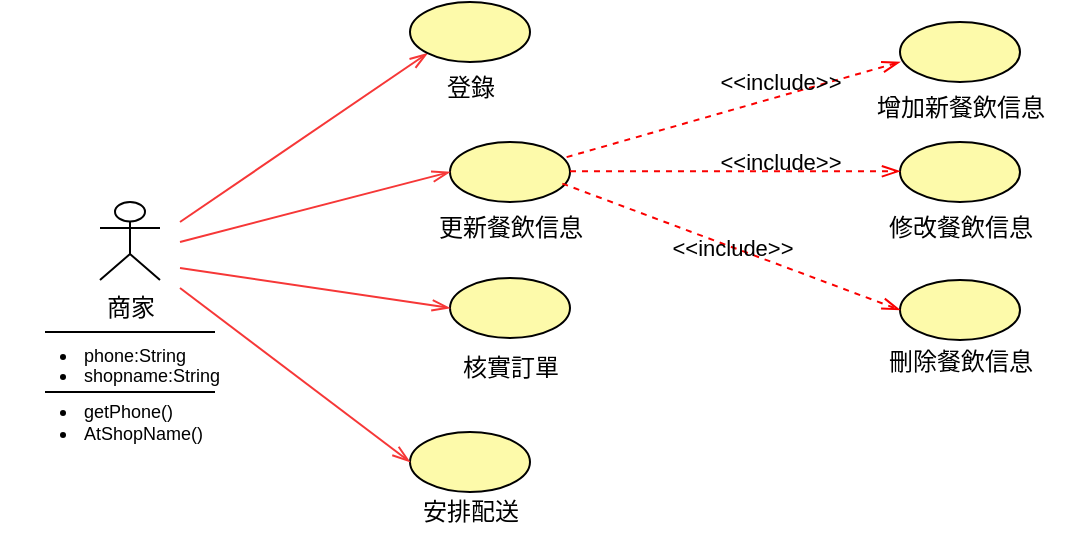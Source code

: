 <mxfile version="22.1.8" type="github">
  <diagram name="第 1 页" id="9CqnVSRlfnpbySmLdoOe">
    <mxGraphModel dx="1042" dy="535" grid="1" gridSize="10" guides="1" tooltips="1" connect="1" arrows="1" fold="1" page="1" pageScale="1" pageWidth="827" pageHeight="1169" math="0" shadow="0">
      <root>
        <mxCell id="0" />
        <mxCell id="1" parent="0" />
        <mxCell id="iO-7EGdUDJbjMX1IYMN6-1" value="商家" style="shape=umlActor;verticalLabelPosition=bottom;verticalAlign=top;html=1;outlineConnect=0;strokeColor=#000000;" parent="1" vertex="1">
          <mxGeometry x="70" y="170" width="30" height="39" as="geometry" />
        </mxCell>
        <mxCell id="iO-7EGdUDJbjMX1IYMN6-2" value="" style="line;strokeWidth=1;html=1;perimeter=backbonePerimeter;points=[];outlineConnect=0;" parent="1" vertex="1">
          <mxGeometry x="42.5" y="230" width="85" height="10" as="geometry" />
        </mxCell>
        <mxCell id="iO-7EGdUDJbjMX1IYMN6-3" value="&lt;ul style=&quot;font-size: 9px;&quot;&gt;&lt;li&gt;phone:String&lt;/li&gt;&lt;li&gt;shopname:String&lt;/li&gt;&lt;/ul&gt;" style="text;strokeColor=none;fillColor=none;html=1;whiteSpace=wrap;verticalAlign=middle;overflow=hidden;" parent="1" vertex="1">
          <mxGeometry x="20" y="230" width="130" height="40" as="geometry" />
        </mxCell>
        <mxCell id="iO-7EGdUDJbjMX1IYMN6-4" value="" style="line;strokeWidth=1;html=1;perimeter=backbonePerimeter;points=[];outlineConnect=0;" parent="1" vertex="1">
          <mxGeometry x="42.5" y="260" width="85" height="10" as="geometry" />
        </mxCell>
        <mxCell id="iO-7EGdUDJbjMX1IYMN6-5" value="&lt;ul style=&quot;font-size: 9px;&quot;&gt;&lt;li style=&quot;font-size: 9px;&quot;&gt;getPhone()&lt;/li&gt;&lt;li style=&quot;font-size: 9px;&quot;&gt;AtShopName()&lt;/li&gt;&lt;/ul&gt;" style="text;strokeColor=none;fillColor=none;html=1;whiteSpace=wrap;verticalAlign=middle;overflow=hidden;fontSize=9;" parent="1" vertex="1">
          <mxGeometry x="20" y="240" width="120" height="80" as="geometry" />
        </mxCell>
        <mxCell id="iO-7EGdUDJbjMX1IYMN6-11" value="登錄" style="text;html=1;align=center;verticalAlign=middle;resizable=0;points=[];autosize=1;strokeColor=none;fillColor=none;" parent="1" vertex="1">
          <mxGeometry x="230" y="98" width="50" height="30" as="geometry" />
        </mxCell>
        <mxCell id="iO-7EGdUDJbjMX1IYMN6-12" value="更新餐飲信息" style="text;html=1;align=center;verticalAlign=middle;resizable=0;points=[];autosize=1;strokeColor=none;fillColor=none;" parent="1" vertex="1">
          <mxGeometry x="225" y="168" width="100" height="30" as="geometry" />
        </mxCell>
        <mxCell id="iO-7EGdUDJbjMX1IYMN6-13" value="核實訂單" style="text;html=1;align=center;verticalAlign=middle;resizable=0;points=[];autosize=1;strokeColor=none;fillColor=none;" parent="1" vertex="1">
          <mxGeometry x="240" y="238" width="70" height="30" as="geometry" />
        </mxCell>
        <mxCell id="iO-7EGdUDJbjMX1IYMN6-14" value="安排配送" style="text;html=1;align=center;verticalAlign=middle;resizable=0;points=[];autosize=1;strokeColor=none;fillColor=none;" parent="1" vertex="1">
          <mxGeometry x="220" y="310" width="70" height="30" as="geometry" />
        </mxCell>
        <mxCell id="iO-7EGdUDJbjMX1IYMN6-15" value="" style="endArrow=openThin;html=1;rounded=0;endSize=7;startSize=8;entryX=0;entryY=1;entryDx=0;entryDy=0;strokeColor=#f63737;endFill=0;" parent="1" target="iO-7EGdUDJbjMX1IYMN6-16" edge="1">
          <mxGeometry width="50" height="50" relative="1" as="geometry">
            <mxPoint x="110" y="180" as="sourcePoint" />
            <mxPoint x="228.539" y="95.481" as="targetPoint" />
          </mxGeometry>
        </mxCell>
        <mxCell id="iO-7EGdUDJbjMX1IYMN6-16" value="" style="ellipse;whiteSpace=wrap;html=1;fillColor=#fdfaaa;" parent="1" vertex="1">
          <mxGeometry x="225" y="70" width="60" height="30" as="geometry" />
        </mxCell>
        <mxCell id="iO-7EGdUDJbjMX1IYMN6-17" value="" style="ellipse;whiteSpace=wrap;html=1;fillColor=#fdfaaa;" parent="1" vertex="1">
          <mxGeometry x="245" y="140" width="60" height="30" as="geometry" />
        </mxCell>
        <mxCell id="iO-7EGdUDJbjMX1IYMN6-18" value="" style="ellipse;whiteSpace=wrap;html=1;fillColor=#fdfaaa;" parent="1" vertex="1">
          <mxGeometry x="245" y="208" width="60" height="30" as="geometry" />
        </mxCell>
        <mxCell id="iO-7EGdUDJbjMX1IYMN6-19" value="" style="ellipse;whiteSpace=wrap;html=1;fillColor=#fdfaaa;" parent="1" vertex="1">
          <mxGeometry x="225" y="285" width="60" height="30" as="geometry" />
        </mxCell>
        <mxCell id="iO-7EGdUDJbjMX1IYMN6-20" value="" style="ellipse;whiteSpace=wrap;html=1;fillColor=#fdfaaa;" parent="1" vertex="1">
          <mxGeometry x="470" y="80" width="60" height="30" as="geometry" />
        </mxCell>
        <mxCell id="iO-7EGdUDJbjMX1IYMN6-21" value="" style="endArrow=openThin;html=1;rounded=0;endSize=7;startSize=8;entryX=0;entryY=0.5;entryDx=0;entryDy=0;strokeColor=#f63737;endFill=0;" parent="1" target="iO-7EGdUDJbjMX1IYMN6-17" edge="1">
          <mxGeometry width="50" height="50" relative="1" as="geometry">
            <mxPoint x="110" y="190" as="sourcePoint" />
            <mxPoint x="234" y="110" as="targetPoint" />
          </mxGeometry>
        </mxCell>
        <mxCell id="iO-7EGdUDJbjMX1IYMN6-22" value="" style="endArrow=openThin;html=1;rounded=0;endSize=7;startSize=8;entryX=0;entryY=0.5;entryDx=0;entryDy=0;strokeColor=#f63737;endFill=0;" parent="1" target="iO-7EGdUDJbjMX1IYMN6-18" edge="1">
          <mxGeometry width="50" height="50" relative="1" as="geometry">
            <mxPoint x="110" y="203" as="sourcePoint" />
            <mxPoint x="245" y="168" as="targetPoint" />
          </mxGeometry>
        </mxCell>
        <mxCell id="iO-7EGdUDJbjMX1IYMN6-23" value="" style="endArrow=openThin;html=1;rounded=0;endSize=7;startSize=8;entryX=0;entryY=0.5;entryDx=0;entryDy=0;strokeColor=#f63737;endFill=0;" parent="1" target="iO-7EGdUDJbjMX1IYMN6-19" edge="1">
          <mxGeometry width="50" height="50" relative="1" as="geometry">
            <mxPoint x="110" y="213" as="sourcePoint" />
            <mxPoint x="245" y="233" as="targetPoint" />
          </mxGeometry>
        </mxCell>
        <mxCell id="iO-7EGdUDJbjMX1IYMN6-24" value="" style="ellipse;whiteSpace=wrap;html=1;fillColor=#fdfaaa;" parent="1" vertex="1">
          <mxGeometry x="470" y="140" width="60" height="30" as="geometry" />
        </mxCell>
        <mxCell id="iO-7EGdUDJbjMX1IYMN6-25" value="" style="ellipse;whiteSpace=wrap;html=1;fillColor=#fdfaaa;" parent="1" vertex="1">
          <mxGeometry x="470" y="209" width="60" height="30" as="geometry" />
        </mxCell>
        <mxCell id="iO-7EGdUDJbjMX1IYMN6-26" value="增加新餐飲信息" style="text;html=1;align=center;verticalAlign=middle;resizable=0;points=[];autosize=1;strokeColor=none;fillColor=none;" parent="1" vertex="1">
          <mxGeometry x="445" y="108" width="110" height="30" as="geometry" />
        </mxCell>
        <mxCell id="iO-7EGdUDJbjMX1IYMN6-27" value="修改餐飲信息" style="text;html=1;align=center;verticalAlign=middle;resizable=0;points=[];autosize=1;strokeColor=none;fillColor=none;" parent="1" vertex="1">
          <mxGeometry x="450" y="168" width="100" height="30" as="geometry" />
        </mxCell>
        <mxCell id="iO-7EGdUDJbjMX1IYMN6-28" value="刪除餐飲信息" style="text;html=1;align=center;verticalAlign=middle;resizable=0;points=[];autosize=1;strokeColor=none;fillColor=none;" parent="1" vertex="1">
          <mxGeometry x="450" y="235" width="100" height="30" as="geometry" />
        </mxCell>
        <mxCell id="iO-7EGdUDJbjMX1IYMN6-32" value="&amp;lt;&amp;lt;include&amp;gt;&amp;gt;" style="endArrow=openThin;endSize=7;dashed=1;html=1;rounded=0;entryX=0;entryY=0.489;entryDx=0;entryDy=0;entryPerimeter=0;strokeColor=#fa0000;endFill=0;labelBackgroundColor=none;" parent="1" target="iO-7EGdUDJbjMX1IYMN6-24" edge="1">
          <mxGeometry x="0.273" y="5" width="160" relative="1" as="geometry">
            <mxPoint x="305" y="154.66" as="sourcePoint" />
            <mxPoint x="465" y="154.66" as="targetPoint" />
            <mxPoint as="offset" />
          </mxGeometry>
        </mxCell>
        <mxCell id="iO-7EGdUDJbjMX1IYMN6-33" value="&amp;lt;&amp;lt;include&amp;gt;&amp;gt;" style="endArrow=openThin;endSize=7;dashed=1;html=1;rounded=0;entryX=0;entryY=0.5;entryDx=0;entryDy=0;strokeColor=#fa0000;endFill=0;exitX=0.936;exitY=0.693;exitDx=0;exitDy=0;exitPerimeter=0;labelBackgroundColor=none;" parent="1" source="iO-7EGdUDJbjMX1IYMN6-17" target="iO-7EGdUDJbjMX1IYMN6-25" edge="1">
          <mxGeometry x="0.002" width="160" relative="1" as="geometry">
            <mxPoint x="300" y="167.31" as="sourcePoint" />
            <mxPoint x="465" y="167.65" as="targetPoint" />
            <mxPoint as="offset" />
          </mxGeometry>
        </mxCell>
        <mxCell id="iO-7EGdUDJbjMX1IYMN6-34" value="&amp;lt;&amp;lt;include&amp;gt;&amp;gt;" style="endArrow=openThin;endSize=7;dashed=1;html=1;rounded=0;entryX=0;entryY=0.667;entryDx=0;entryDy=0;entryPerimeter=0;strokeColor=#fa0000;endFill=0;exitX=0.972;exitY=0.252;exitDx=0;exitDy=0;exitPerimeter=0;labelBackgroundColor=none;" parent="1" source="iO-7EGdUDJbjMX1IYMN6-17" target="iO-7EGdUDJbjMX1IYMN6-20" edge="1">
          <mxGeometry x="0.303" y="7" width="160" relative="1" as="geometry">
            <mxPoint x="300" y="140" as="sourcePoint" />
            <mxPoint x="465" y="140.34" as="targetPoint" />
            <mxPoint as="offset" />
          </mxGeometry>
        </mxCell>
      </root>
    </mxGraphModel>
  </diagram>
</mxfile>
